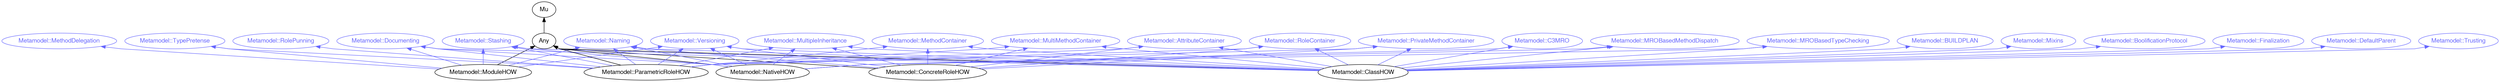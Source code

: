 digraph "perl6-type-graph" {
    rankdir=BT;
    splines=polyline;
    overlap=false; 
    // Types
    "Metamodel::Versioning" [color="#6666FF", fontcolor="#6666FF", href="/type/Metamodel::Versioning", fontname="FreeSans"];
    "Mu" [color="#000000", fontcolor="#000000", href="/type/Mu", fontname="FreeSans"];
    "Any" [color="#000000", fontcolor="#000000", href="/type/Any", fontname="FreeSans"];
    "Metamodel::Naming" [color="#6666FF", fontcolor="#6666FF", href="/type/Metamodel::Naming", fontname="FreeSans"];
    "Metamodel::Documenting" [color="#6666FF", fontcolor="#6666FF", href="/type/Metamodel::Documenting", fontname="FreeSans"];
    "Metamodel::Stashing" [color="#6666FF", fontcolor="#6666FF", href="/type/Metamodel::Stashing", fontname="FreeSans"];
    "Metamodel::TypePretense" [color="#6666FF", fontcolor="#6666FF", href="/type/Metamodel::TypePretense", fontname="FreeSans"];
    "Metamodel::MethodDelegation" [color="#6666FF", fontcolor="#6666FF", href="/type/Metamodel::MethodDelegation", fontname="FreeSans"];
    "Metamodel::ModuleHOW" [color="#000000", fontcolor="#000000", href="/type/Metamodel::ModuleHOW", fontname="FreeSans"];
    "Metamodel::PrivateMethodContainer" [color="#6666FF", fontcolor="#6666FF", href="/type/Metamodel::PrivateMethodContainer", fontname="FreeSans"];
    "Metamodel::MethodContainer" [color="#6666FF", fontcolor="#6666FF", href="/type/Metamodel::MethodContainer", fontname="FreeSans"];
    "Metamodel::MultiMethodContainer" [color="#6666FF", fontcolor="#6666FF", href="/type/Metamodel::MultiMethodContainer", fontname="FreeSans"];
    "Metamodel::AttributeContainer" [color="#6666FF", fontcolor="#6666FF", href="/type/Metamodel::AttributeContainer", fontname="FreeSans"];
    "Metamodel::RoleContainer" [color="#6666FF", fontcolor="#6666FF", href="/type/Metamodel::RoleContainer", fontname="FreeSans"];
    "Metamodel::MultipleInheritance" [color="#6666FF", fontcolor="#6666FF", href="/type/Metamodel::MultipleInheritance", fontname="FreeSans"];
    "Metamodel::ConcreteRoleHOW" [color="#000000", fontcolor="#000000", href="/type/Metamodel::ConcreteRoleHOW", fontname="FreeSans"];
    "Metamodel::Finalization" [color="#6666FF", fontcolor="#6666FF", href="/type/Metamodel::Finalization", fontname="FreeSans"];
    "Metamodel::DefaultParent" [color="#6666FF", fontcolor="#6666FF", href="/type/Metamodel::DefaultParent", fontname="FreeSans"];
    "Metamodel::C3MRO" [color="#6666FF", fontcolor="#6666FF", href="/type/Metamodel::C3MRO", fontname="FreeSans"];
    "Metamodel::MROBasedMethodDispatch" [color="#6666FF", fontcolor="#6666FF", href="/type/Metamodel::MROBasedMethodDispatch", fontname="FreeSans"];
    "Metamodel::MROBasedTypeChecking" [color="#6666FF", fontcolor="#6666FF", href="/type/Metamodel::MROBasedTypeChecking", fontname="FreeSans"];
    "Metamodel::Trusting" [color="#6666FF", fontcolor="#6666FF", href="/type/Metamodel::Trusting", fontname="FreeSans"];
    "Metamodel::BUILDPLAN" [color="#6666FF", fontcolor="#6666FF", href="/type/Metamodel::BUILDPLAN", fontname="FreeSans"];
    "Metamodel::Mixins" [color="#6666FF", fontcolor="#6666FF", href="/type/Metamodel::Mixins", fontname="FreeSans"];
    "Metamodel::BoolificationProtocol" [color="#6666FF", fontcolor="#6666FF", href="/type/Metamodel::BoolificationProtocol", fontname="FreeSans"];
    "Metamodel::ClassHOW" [color="#000000", fontcolor="#000000", href="/type/Metamodel::ClassHOW", fontname="FreeSans"];
    "Metamodel::NativeHOW" [color="#000000", fontcolor="#000000", href="/type/Metamodel::NativeHOW", fontname="FreeSans"];
    "Metamodel::RolePunning" [color="#6666FF", fontcolor="#6666FF", href="/type/Metamodel::RolePunning", fontname="FreeSans"];
    "Metamodel::ParametricRoleHOW" [color="#000000", fontcolor="#000000", href="/type/Metamodel::ParametricRoleHOW", fontname="FreeSans"];

    // Superclasses
    "Any" -> "Mu" [color="#000000"];
    "Metamodel::ModuleHOW" -> "Any" [color="#000000"];
    "Metamodel::ConcreteRoleHOW" -> "Any" [color="#000000"];
    "Metamodel::ClassHOW" -> "Any" [color="#000000"];
    "Metamodel::NativeHOW" -> "Any" [color="#000000"];
    "Metamodel::ParametricRoleHOW" -> "Any" [color="#000000"];

    // Roles
    "Metamodel::ModuleHOW" -> "Metamodel::Naming" [color="#6666FF"];
    "Metamodel::ModuleHOW" -> "Metamodel::Documenting" [color="#6666FF"];
    "Metamodel::ModuleHOW" -> "Metamodel::Versioning" [color="#6666FF"];
    "Metamodel::ModuleHOW" -> "Metamodel::Stashing" [color="#6666FF"];
    "Metamodel::ModuleHOW" -> "Metamodel::TypePretense" [color="#6666FF"];
    "Metamodel::ModuleHOW" -> "Metamodel::MethodDelegation" [color="#6666FF"];
    "Metamodel::ConcreteRoleHOW" -> "Metamodel::Naming" [color="#6666FF"];
    "Metamodel::ConcreteRoleHOW" -> "Metamodel::Versioning" [color="#6666FF"];
    "Metamodel::ConcreteRoleHOW" -> "Metamodel::PrivateMethodContainer" [color="#6666FF"];
    "Metamodel::ConcreteRoleHOW" -> "Metamodel::MethodContainer" [color="#6666FF"];
    "Metamodel::ConcreteRoleHOW" -> "Metamodel::MultiMethodContainer" [color="#6666FF"];
    "Metamodel::ConcreteRoleHOW" -> "Metamodel::AttributeContainer" [color="#6666FF"];
    "Metamodel::ConcreteRoleHOW" -> "Metamodel::RoleContainer" [color="#6666FF"];
    "Metamodel::ConcreteRoleHOW" -> "Metamodel::MultipleInheritance" [color="#6666FF"];
    "Metamodel::ClassHOW" -> "Metamodel::Naming" [color="#6666FF"];
    "Metamodel::ClassHOW" -> "Metamodel::Documenting" [color="#6666FF"];
    "Metamodel::ClassHOW" -> "Metamodel::Versioning" [color="#6666FF"];
    "Metamodel::ClassHOW" -> "Metamodel::Stashing" [color="#6666FF"];
    "Metamodel::ClassHOW" -> "Metamodel::AttributeContainer" [color="#6666FF"];
    "Metamodel::ClassHOW" -> "Metamodel::Finalization" [color="#6666FF"];
    "Metamodel::ClassHOW" -> "Metamodel::MethodContainer" [color="#6666FF"];
    "Metamodel::ClassHOW" -> "Metamodel::PrivateMethodContainer" [color="#6666FF"];
    "Metamodel::ClassHOW" -> "Metamodel::MultiMethodContainer" [color="#6666FF"];
    "Metamodel::ClassHOW" -> "Metamodel::RoleContainer" [color="#6666FF"];
    "Metamodel::ClassHOW" -> "Metamodel::MultipleInheritance" [color="#6666FF"];
    "Metamodel::ClassHOW" -> "Metamodel::DefaultParent" [color="#6666FF"];
    "Metamodel::ClassHOW" -> "Metamodel::C3MRO" [color="#6666FF"];
    "Metamodel::ClassHOW" -> "Metamodel::MROBasedMethodDispatch" [color="#6666FF"];
    "Metamodel::ClassHOW" -> "Metamodel::MROBasedTypeChecking" [color="#6666FF"];
    "Metamodel::ClassHOW" -> "Metamodel::Trusting" [color="#6666FF"];
    "Metamodel::ClassHOW" -> "Metamodel::BUILDPLAN" [color="#6666FF"];
    "Metamodel::ClassHOW" -> "Metamodel::Mixins" [color="#6666FF"];
    "Metamodel::ClassHOW" -> "Metamodel::BoolificationProtocol" [color="#6666FF"];
    "Metamodel::NativeHOW" -> "Metamodel::Naming" [color="#6666FF"];
    "Metamodel::NativeHOW" -> "Metamodel::Documenting" [color="#6666FF"];
    "Metamodel::NativeHOW" -> "Metamodel::Versioning" [color="#6666FF"];
    "Metamodel::NativeHOW" -> "Metamodel::Stashing" [color="#6666FF"];
    "Metamodel::NativeHOW" -> "Metamodel::MultipleInheritance" [color="#6666FF"];
    "Metamodel::NativeHOW" -> "Metamodel::C3MRO" [color="#6666FF"];
    "Metamodel::NativeHOW" -> "Metamodel::MROBasedMethodDispatch" [color="#6666FF"];
    "Metamodel::NativeHOW" -> "Metamodel::MROBasedTypeChecking" [color="#6666FF"];
    "Metamodel::ParametricRoleHOW" -> "Metamodel::Naming" [color="#6666FF"];
    "Metamodel::ParametricRoleHOW" -> "Metamodel::Documenting" [color="#6666FF"];
    "Metamodel::ParametricRoleHOW" -> "Metamodel::Versioning" [color="#6666FF"];
    "Metamodel::ParametricRoleHOW" -> "Metamodel::MethodContainer" [color="#6666FF"];
    "Metamodel::ParametricRoleHOW" -> "Metamodel::PrivateMethodContainer" [color="#6666FF"];
    "Metamodel::ParametricRoleHOW" -> "Metamodel::MultiMethodContainer" [color="#6666FF"];
    "Metamodel::ParametricRoleHOW" -> "Metamodel::AttributeContainer" [color="#6666FF"];
    "Metamodel::ParametricRoleHOW" -> "Metamodel::RoleContainer" [color="#6666FF"];
    "Metamodel::ParametricRoleHOW" -> "Metamodel::MultipleInheritance" [color="#6666FF"];
    "Metamodel::ParametricRoleHOW" -> "Metamodel::Stashing" [color="#6666FF"];
    "Metamodel::ParametricRoleHOW" -> "Metamodel::TypePretense" [color="#6666FF"];
    "Metamodel::ParametricRoleHOW" -> "Metamodel::RolePunning" [color="#6666FF"];
}
